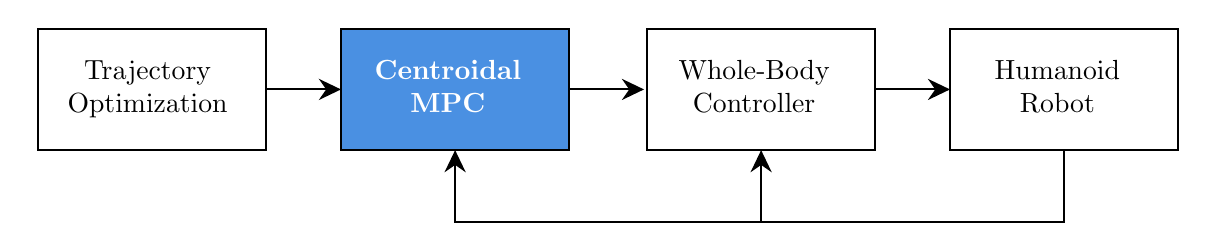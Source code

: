 \tikzset{every picture/.style={line width=0.75pt}} %

\begin{tikzpicture}[x=0.75pt,y=0.75pt,yscale=-1,xscale=1]

\draw   (67,99) -- (177,99) -- (177,157.5) -- (67,157.5) -- cycle ;
\draw   [fill={rgb, 255:red, 74; green, 144; blue, 226 }  ,fill opacity=1 ]  (213,99) -- (323,99) -- (323,157.5) -- (213,157.5) -- cycle ;
\draw   (360.43,99) -- (470.43,99) -- (470.43,157.5) -- (360.43,157.5) -- cycle ;
\draw    (177,128.25) -- (210,128.25) ;
\draw [shift={(213,128.25)}, rotate = 180] [fill={rgb, 255:red, 0; green, 0; blue, 0 }  ][line width=0.08]  [draw opacity=0] (10.72,-5.15) -- (0,0) -- (10.72,5.15) -- (7.12,0) -- cycle    ;
\draw    (323,128.25) -- (356,128.25) ;
\draw [shift={(359,128.25)}, rotate = 180] [fill={rgb, 255:red, 0; green, 0; blue, 0 }  ][line width=0.08]  [draw opacity=0] (10.72,-5.15) -- (0,0) -- (10.72,5.15) -- (7.12,0) -- cycle    ;
\draw    (470.43,128.25) -- (503.43,128.25) ;
\draw [shift={(506.43,128.25)}, rotate = 180] [fill={rgb, 255:red, 0; green, 0; blue, 0 }  ][line width=0.08]  [draw opacity=0] (10.72,-5.15) -- (0,0) -- (10.72,5.15) -- (7.12,0) -- cycle    ;
\draw    (561.43,157.5) -- (561.43,192) -- (415.43,192) -- (415.43,160.5) ;
\draw [shift={(415.43,157.5)}, rotate = 90] [fill={rgb, 255:red, 0; green, 0; blue, 0 }  ][line width=0.08]  [draw opacity=0] (10.72,-5.15) -- (0,0) -- (10.72,5.15) -- (7.12,0) -- cycle    ;



\draw    (415.43,192) -- (268,192) -- (268,160.5) ;
\draw [shift={(268,157.5)}, rotate = 90] [fill={rgb, 255:red, 0; green, 0; blue, 0 }  ][line width=0.08]  [draw opacity=0] (10.72,-5.15) -- (0,0) -- (10.72,5.15) -- (7.12,0) -- cycle    ;
\draw   (506.43,99) -- (616.43,99) -- (616.43,157.5) -- (506.43,157.5) -- cycle ;

\draw (122.03,128.25) node   [align=left] {
\begin{tabular}{c} Trajectory \\ Optimization \end{tabular}
};

\draw (266.77,128.25) node   [align=left] {
\begin{tabular}{c} \textcolor[rgb]{1,1,1}{\textbf{Centroidal}}\\ \textcolor[rgb]{1,1,1}{\textbf{MPC}} \end{tabular}
};

\draw (414.29,128.25) node   [align=left] {
\begin{tabular}{c} Whole-Body \\ Controller \end{tabular}
};

\draw (560.37,128.25) node   [align=left] {
\begin{tabular}{c} Humanoid \\ Robot \end{tabular}
};


\end{tikzpicture}